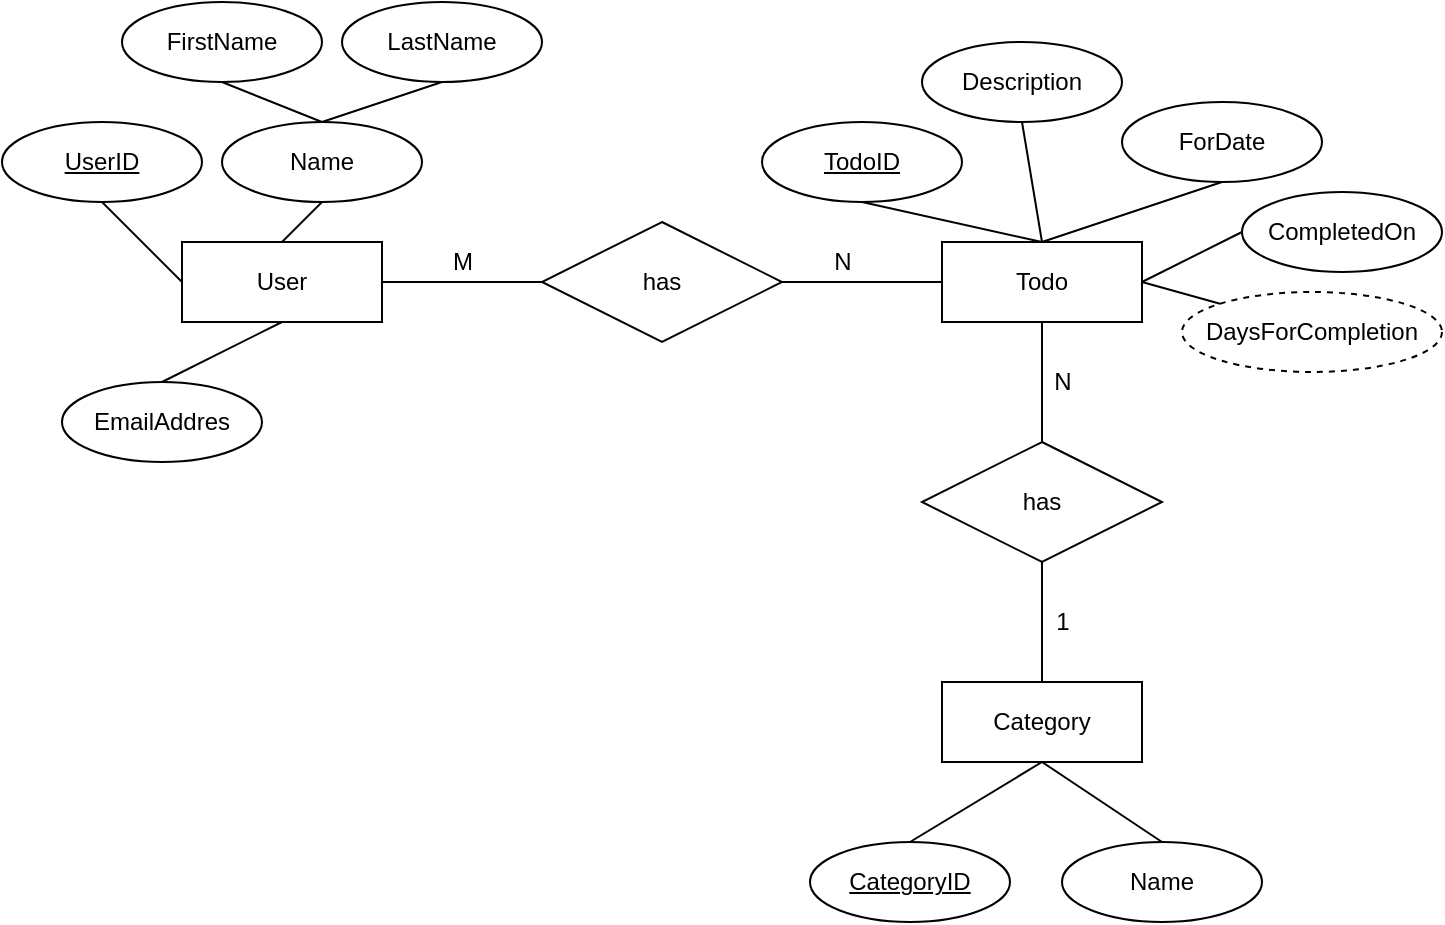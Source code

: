 <mxfile version="14.8.1" type="github">
  <diagram id="cqUyGxBEpbW9cIvkbMbE" name="Page-1">
    <mxGraphModel dx="946" dy="645" grid="1" gridSize="10" guides="1" tooltips="1" connect="1" arrows="1" fold="1" page="1" pageScale="1" pageWidth="827" pageHeight="1169" math="0" shadow="0">
      <root>
        <mxCell id="0" />
        <mxCell id="1" parent="0" />
        <mxCell id="Bxm1Xw2ljUKom5zJj_Zr-1" value="User" style="whiteSpace=wrap;html=1;align=center;" parent="1" vertex="1">
          <mxGeometry x="100" y="160" width="100" height="40" as="geometry" />
        </mxCell>
        <mxCell id="Bxm1Xw2ljUKom5zJj_Zr-2" value="Todo" style="whiteSpace=wrap;html=1;align=center;" parent="1" vertex="1">
          <mxGeometry x="480" y="160" width="100" height="40" as="geometry" />
        </mxCell>
        <mxCell id="Bxm1Xw2ljUKom5zJj_Zr-3" value="Category" style="whiteSpace=wrap;html=1;align=center;" parent="1" vertex="1">
          <mxGeometry x="480" y="380" width="100" height="40" as="geometry" />
        </mxCell>
        <mxCell id="Bxm1Xw2ljUKom5zJj_Zr-4" value="has" style="shape=rhombus;perimeter=rhombusPerimeter;whiteSpace=wrap;html=1;align=center;" parent="1" vertex="1">
          <mxGeometry x="280" y="150" width="120" height="60" as="geometry" />
        </mxCell>
        <mxCell id="Bxm1Xw2ljUKom5zJj_Zr-5" value="has" style="shape=rhombus;perimeter=rhombusPerimeter;whiteSpace=wrap;html=1;align=center;" parent="1" vertex="1">
          <mxGeometry x="470" y="260" width="120" height="60" as="geometry" />
        </mxCell>
        <mxCell id="Bxm1Xw2ljUKom5zJj_Zr-6" value="" style="line;strokeWidth=1;rotatable=0;dashed=0;labelPosition=right;align=left;verticalAlign=middle;spacingTop=0;spacingLeft=6;points=[];portConstraint=eastwest;" parent="1" vertex="1">
          <mxGeometry x="200" y="175" width="80" height="10" as="geometry" />
        </mxCell>
        <mxCell id="Bxm1Xw2ljUKom5zJj_Zr-7" value="" style="line;strokeWidth=1;rotatable=0;dashed=0;labelPosition=right;align=left;verticalAlign=middle;spacingTop=0;spacingLeft=6;points=[];portConstraint=eastwest;" parent="1" vertex="1">
          <mxGeometry x="400" y="175" width="80" height="10" as="geometry" />
        </mxCell>
        <mxCell id="Bxm1Xw2ljUKom5zJj_Zr-10" value="" style="endArrow=none;html=1;entryX=0.5;entryY=1;entryDx=0;entryDy=0;exitX=0.5;exitY=0;exitDx=0;exitDy=0;" parent="1" source="Bxm1Xw2ljUKom5zJj_Zr-5" target="Bxm1Xw2ljUKom5zJj_Zr-2" edge="1">
          <mxGeometry width="50" height="50" relative="1" as="geometry">
            <mxPoint x="510" y="250" as="sourcePoint" />
            <mxPoint x="560" y="200" as="targetPoint" />
          </mxGeometry>
        </mxCell>
        <mxCell id="Bxm1Xw2ljUKom5zJj_Zr-11" value="" style="endArrow=none;html=1;entryX=0.5;entryY=1;entryDx=0;entryDy=0;exitX=0.5;exitY=0;exitDx=0;exitDy=0;" parent="1" source="Bxm1Xw2ljUKom5zJj_Zr-3" target="Bxm1Xw2ljUKom5zJj_Zr-5" edge="1">
          <mxGeometry width="50" height="50" relative="1" as="geometry">
            <mxPoint x="520" y="370" as="sourcePoint" />
            <mxPoint x="570" y="320" as="targetPoint" />
          </mxGeometry>
        </mxCell>
        <mxCell id="Bxm1Xw2ljUKom5zJj_Zr-13" value="EmailAddres" style="ellipse;whiteSpace=wrap;html=1;align=center;" parent="1" vertex="1">
          <mxGeometry x="40" y="230" width="100" height="40" as="geometry" />
        </mxCell>
        <mxCell id="Bxm1Xw2ljUKom5zJj_Zr-14" value="" style="endArrow=none;html=1;entryX=0.5;entryY=1;entryDx=0;entryDy=0;exitX=0;exitY=0.5;exitDx=0;exitDy=0;" parent="1" source="Bxm1Xw2ljUKom5zJj_Zr-1" target="Bxm1Xw2ljUKom5zJj_Zr-26" edge="1">
          <mxGeometry width="50" height="50" relative="1" as="geometry">
            <mxPoint x="90" y="190" as="sourcePoint" />
            <mxPoint x="60" y="150" as="targetPoint" />
          </mxGeometry>
        </mxCell>
        <mxCell id="Bxm1Xw2ljUKom5zJj_Zr-16" value="" style="endArrow=none;html=1;entryX=0.5;entryY=1;entryDx=0;entryDy=0;exitX=0.5;exitY=0;exitDx=0;exitDy=0;" parent="1" source="Bxm1Xw2ljUKom5zJj_Zr-13" target="Bxm1Xw2ljUKom5zJj_Zr-1" edge="1">
          <mxGeometry width="50" height="50" relative="1" as="geometry">
            <mxPoint x="50" y="260" as="sourcePoint" />
            <mxPoint x="100" y="210" as="targetPoint" />
          </mxGeometry>
        </mxCell>
        <mxCell id="Bxm1Xw2ljUKom5zJj_Zr-17" value="Name" style="ellipse;whiteSpace=wrap;html=1;align=center;" parent="1" vertex="1">
          <mxGeometry x="120" y="100" width="100" height="40" as="geometry" />
        </mxCell>
        <mxCell id="Bxm1Xw2ljUKom5zJj_Zr-18" value="FirstName" style="ellipse;whiteSpace=wrap;html=1;align=center;" parent="1" vertex="1">
          <mxGeometry x="70" y="40" width="100" height="40" as="geometry" />
        </mxCell>
        <mxCell id="Bxm1Xw2ljUKom5zJj_Zr-19" value="LastName" style="ellipse;whiteSpace=wrap;html=1;align=center;" parent="1" vertex="1">
          <mxGeometry x="180" y="40" width="100" height="40" as="geometry" />
        </mxCell>
        <mxCell id="Bxm1Xw2ljUKom5zJj_Zr-20" value="" style="endArrow=none;html=1;exitX=0.5;exitY=0;exitDx=0;exitDy=0;entryX=0.5;entryY=1;entryDx=0;entryDy=0;" parent="1" source="Bxm1Xw2ljUKom5zJj_Zr-1" target="Bxm1Xw2ljUKom5zJj_Zr-17" edge="1">
          <mxGeometry width="50" height="50" relative="1" as="geometry">
            <mxPoint x="140" y="180" as="sourcePoint" />
            <mxPoint x="170" y="150" as="targetPoint" />
          </mxGeometry>
        </mxCell>
        <mxCell id="Bxm1Xw2ljUKom5zJj_Zr-21" value="" style="endArrow=none;html=1;exitX=0.5;exitY=0;exitDx=0;exitDy=0;entryX=0.5;entryY=1;entryDx=0;entryDy=0;" parent="1" source="Bxm1Xw2ljUKom5zJj_Zr-17" target="Bxm1Xw2ljUKom5zJj_Zr-18" edge="1">
          <mxGeometry width="50" height="50" relative="1" as="geometry">
            <mxPoint x="80" y="120" as="sourcePoint" />
            <mxPoint x="130" y="70" as="targetPoint" />
          </mxGeometry>
        </mxCell>
        <mxCell id="Bxm1Xw2ljUKom5zJj_Zr-22" value="" style="endArrow=none;html=1;entryX=0.5;entryY=1;entryDx=0;entryDy=0;" parent="1" target="Bxm1Xw2ljUKom5zJj_Zr-19" edge="1">
          <mxGeometry width="50" height="50" relative="1" as="geometry">
            <mxPoint x="170" y="100" as="sourcePoint" />
            <mxPoint x="220" y="100" as="targetPoint" />
          </mxGeometry>
        </mxCell>
        <mxCell id="Bxm1Xw2ljUKom5zJj_Zr-26" value="UserID" style="ellipse;whiteSpace=wrap;html=1;align=center;fontStyle=4;" parent="1" vertex="1">
          <mxGeometry x="10" y="100" width="100" height="40" as="geometry" />
        </mxCell>
        <mxCell id="Bxm1Xw2ljUKom5zJj_Zr-27" value="CategoryID" style="ellipse;whiteSpace=wrap;html=1;align=center;fontStyle=4;" parent="1" vertex="1">
          <mxGeometry x="414" y="460" width="100" height="40" as="geometry" />
        </mxCell>
        <mxCell id="Bxm1Xw2ljUKom5zJj_Zr-28" value="Name" style="ellipse;whiteSpace=wrap;html=1;align=center;" parent="1" vertex="1">
          <mxGeometry x="540" y="460" width="100" height="40" as="geometry" />
        </mxCell>
        <mxCell id="Bxm1Xw2ljUKom5zJj_Zr-29" value="" style="endArrow=none;html=1;entryX=0.5;entryY=1;entryDx=0;entryDy=0;exitX=0.5;exitY=0;exitDx=0;exitDy=0;" parent="1" source="Bxm1Xw2ljUKom5zJj_Zr-27" target="Bxm1Xw2ljUKom5zJj_Zr-3" edge="1">
          <mxGeometry width="50" height="50" relative="1" as="geometry">
            <mxPoint x="420" y="480" as="sourcePoint" />
            <mxPoint x="470" y="430" as="targetPoint" />
          </mxGeometry>
        </mxCell>
        <mxCell id="Bxm1Xw2ljUKom5zJj_Zr-30" value="" style="endArrow=none;html=1;entryX=0.5;entryY=1;entryDx=0;entryDy=0;exitX=0.5;exitY=0;exitDx=0;exitDy=0;" parent="1" source="Bxm1Xw2ljUKom5zJj_Zr-28" target="Bxm1Xw2ljUKom5zJj_Zr-3" edge="1">
          <mxGeometry width="50" height="50" relative="1" as="geometry">
            <mxPoint x="660" y="480" as="sourcePoint" />
            <mxPoint x="710" y="430" as="targetPoint" />
          </mxGeometry>
        </mxCell>
        <mxCell id="Bxm1Xw2ljUKom5zJj_Zr-31" value="TodoID" style="ellipse;whiteSpace=wrap;html=1;align=center;fontStyle=4;" parent="1" vertex="1">
          <mxGeometry x="390" y="100" width="100" height="40" as="geometry" />
        </mxCell>
        <mxCell id="Bxm1Xw2ljUKom5zJj_Zr-32" value="" style="endArrow=none;html=1;entryX=0.5;entryY=1;entryDx=0;entryDy=0;exitX=0.5;exitY=0;exitDx=0;exitDy=0;" parent="1" source="Bxm1Xw2ljUKom5zJj_Zr-2" target="Bxm1Xw2ljUKom5zJj_Zr-31" edge="1">
          <mxGeometry width="50" height="50" relative="1" as="geometry">
            <mxPoint x="430" y="260" as="sourcePoint" />
            <mxPoint x="480" y="210" as="targetPoint" />
          </mxGeometry>
        </mxCell>
        <mxCell id="Bxm1Xw2ljUKom5zJj_Zr-33" value="Description" style="ellipse;whiteSpace=wrap;html=1;align=center;" parent="1" vertex="1">
          <mxGeometry x="470" y="60" width="100" height="40" as="geometry" />
        </mxCell>
        <mxCell id="Bxm1Xw2ljUKom5zJj_Zr-34" value="" style="endArrow=none;html=1;entryX=0.5;entryY=1;entryDx=0;entryDy=0;" parent="1" target="Bxm1Xw2ljUKom5zJj_Zr-33" edge="1">
          <mxGeometry width="50" height="50" relative="1" as="geometry">
            <mxPoint x="530" y="160" as="sourcePoint" />
            <mxPoint x="630" y="110" as="targetPoint" />
          </mxGeometry>
        </mxCell>
        <mxCell id="Bxm1Xw2ljUKom5zJj_Zr-36" value="ForDate" style="ellipse;whiteSpace=wrap;html=1;align=center;" parent="1" vertex="1">
          <mxGeometry x="570" y="90" width="100" height="40" as="geometry" />
        </mxCell>
        <mxCell id="Bxm1Xw2ljUKom5zJj_Zr-37" value="" style="endArrow=none;html=1;entryX=0.5;entryY=1;entryDx=0;entryDy=0;exitX=0.5;exitY=0;exitDx=0;exitDy=0;" parent="1" source="Bxm1Xw2ljUKom5zJj_Zr-2" target="Bxm1Xw2ljUKom5zJj_Zr-36" edge="1">
          <mxGeometry width="50" height="50" relative="1" as="geometry">
            <mxPoint x="590" y="220" as="sourcePoint" />
            <mxPoint x="640" y="170" as="targetPoint" />
          </mxGeometry>
        </mxCell>
        <mxCell id="Bxm1Xw2ljUKom5zJj_Zr-38" value="CompletedOn" style="ellipse;whiteSpace=wrap;html=1;align=center;" parent="1" vertex="1">
          <mxGeometry x="630" y="135" width="100" height="40" as="geometry" />
        </mxCell>
        <mxCell id="Bxm1Xw2ljUKom5zJj_Zr-39" value="" style="endArrow=none;html=1;entryX=0;entryY=0.5;entryDx=0;entryDy=0;exitX=1;exitY=0.5;exitDx=0;exitDy=0;" parent="1" source="Bxm1Xw2ljUKom5zJj_Zr-2" target="Bxm1Xw2ljUKom5zJj_Zr-38" edge="1">
          <mxGeometry width="50" height="50" relative="1" as="geometry">
            <mxPoint x="590" y="240" as="sourcePoint" />
            <mxPoint x="640" y="190" as="targetPoint" />
          </mxGeometry>
        </mxCell>
        <mxCell id="Bxm1Xw2ljUKom5zJj_Zr-40" value="DaysForCompletion" style="ellipse;whiteSpace=wrap;html=1;align=center;dashed=1;" parent="1" vertex="1">
          <mxGeometry x="600" y="185" width="130" height="40" as="geometry" />
        </mxCell>
        <mxCell id="Bxm1Xw2ljUKom5zJj_Zr-41" value="" style="endArrow=none;html=1;entryX=1;entryY=0.5;entryDx=0;entryDy=0;exitX=0;exitY=0;exitDx=0;exitDy=0;" parent="1" source="Bxm1Xw2ljUKom5zJj_Zr-40" target="Bxm1Xw2ljUKom5zJj_Zr-2" edge="1">
          <mxGeometry width="50" height="50" relative="1" as="geometry">
            <mxPoint x="670" y="340" as="sourcePoint" />
            <mxPoint x="720" y="290" as="targetPoint" />
          </mxGeometry>
        </mxCell>
        <mxCell id="Bxm1Xw2ljUKom5zJj_Zr-42" value="M" style="text;html=1;align=center;verticalAlign=middle;resizable=0;points=[];autosize=1;strokeColor=none;" parent="1" vertex="1">
          <mxGeometry x="225" y="160" width="30" height="20" as="geometry" />
        </mxCell>
        <mxCell id="Bxm1Xw2ljUKom5zJj_Zr-43" value="N" style="text;html=1;align=center;verticalAlign=middle;resizable=0;points=[];autosize=1;strokeColor=none;" parent="1" vertex="1">
          <mxGeometry x="420" y="160" width="20" height="20" as="geometry" />
        </mxCell>
        <mxCell id="Bxm1Xw2ljUKom5zJj_Zr-44" value="N" style="text;html=1;align=center;verticalAlign=middle;resizable=0;points=[];autosize=1;strokeColor=none;" parent="1" vertex="1">
          <mxGeometry x="530" y="220" width="20" height="20" as="geometry" />
        </mxCell>
        <mxCell id="Bxm1Xw2ljUKom5zJj_Zr-45" value="1" style="text;html=1;align=center;verticalAlign=middle;resizable=0;points=[];autosize=1;strokeColor=none;" parent="1" vertex="1">
          <mxGeometry x="530" y="340" width="20" height="20" as="geometry" />
        </mxCell>
      </root>
    </mxGraphModel>
  </diagram>
</mxfile>
